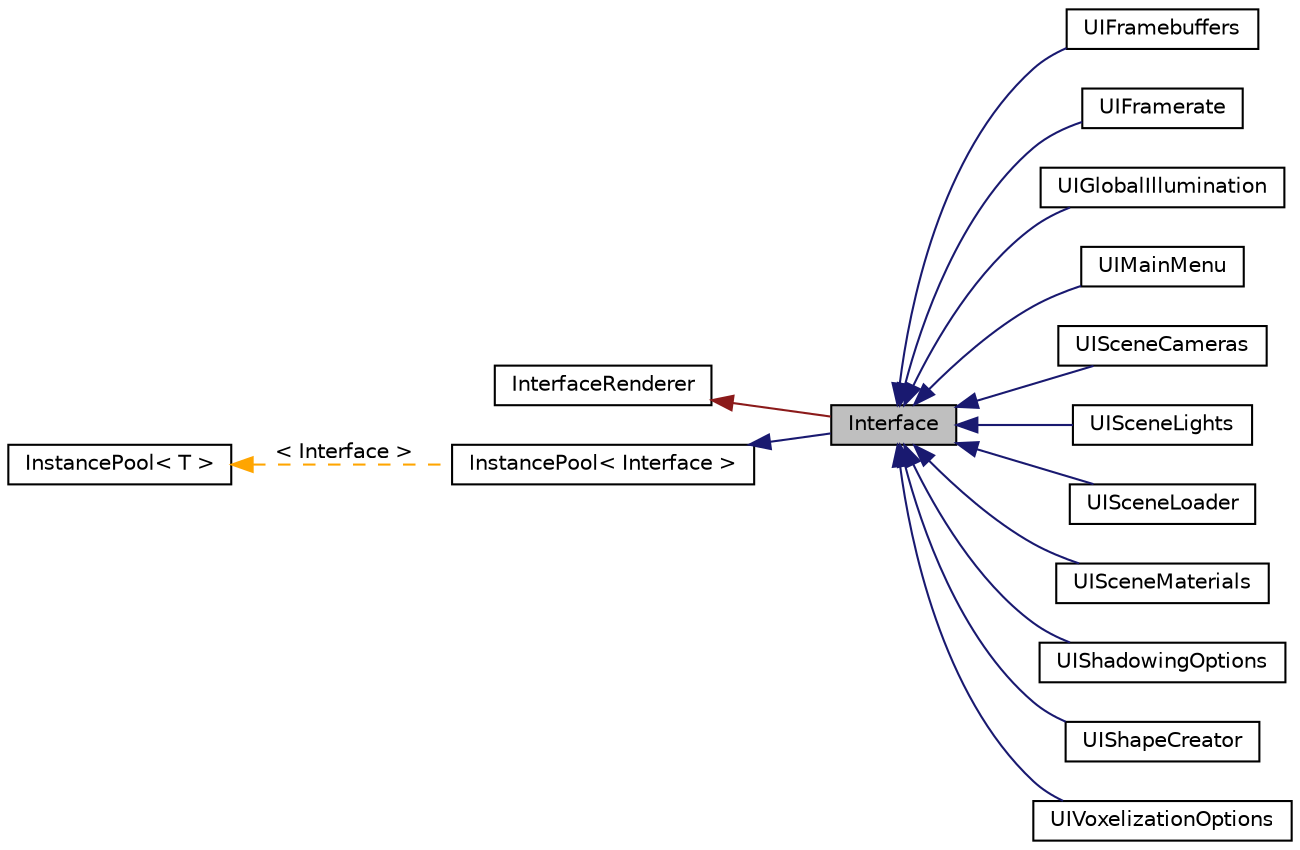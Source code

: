 digraph "Interface"
{
 // INTERACTIVE_SVG=YES
 // LATEX_PDF_SIZE
  edge [fontname="Helvetica",fontsize="10",labelfontname="Helvetica",labelfontsize="10"];
  node [fontname="Helvetica",fontsize="10",shape=record];
  rankdir="LR";
  Node1 [label="Interface",height=0.2,width=0.4,color="black", fillcolor="grey75", style="filled", fontcolor="black",tooltip="Interface code in the Draw method is meant to be implemented by all inheriting classes...."];
  Node2 -> Node1 [dir="back",color="firebrick4",fontsize="10",style="solid",fontname="Helvetica"];
  Node2 [label="InterfaceRenderer",height=0.2,width=0.4,color="black", fillcolor="white", style="filled",URL="$class_interface_renderer.html",tooltip="Main class to implement custom interfaces setups IMGUI to render in the current context"];
  Node3 -> Node1 [dir="back",color="midnightblue",fontsize="10",style="solid",fontname="Helvetica"];
  Node3 [label="InstancePool\< Interface \>",height=0.2,width=0.4,color="black", fillcolor="white", style="filled",URL="$class_instance_pool.html",tooltip=" "];
  Node4 -> Node3 [dir="back",color="orange",fontsize="10",style="dashed",label=" \< Interface \>" ,fontname="Helvetica"];
  Node4 [label="InstancePool\< T \>",height=0.2,width=0.4,color="black", fillcolor="white", style="filled",URL="$class_instance_pool.html",tooltip="Stores all instaces of the inheriting class"];
  Node1 -> Node5 [dir="back",color="midnightblue",fontsize="10",style="solid",fontname="Helvetica"];
  Node5 [label="UIFramebuffers",height=0.2,width=0.4,color="black", fillcolor="white", style="filled",URL="$class_u_i_framebuffers.html",tooltip=" "];
  Node1 -> Node6 [dir="back",color="midnightblue",fontsize="10",style="solid",fontname="Helvetica"];
  Node6 [label="UIFramerate",height=0.2,width=0.4,color="black", fillcolor="white", style="filled",URL="$class_u_i_framerate.html",tooltip=" "];
  Node1 -> Node7 [dir="back",color="midnightblue",fontsize="10",style="solid",fontname="Helvetica"];
  Node7 [label="UIGlobalIllumination",height=0.2,width=0.4,color="black", fillcolor="white", style="filled",URL="$class_u_i_global_illumination.html",tooltip=" "];
  Node1 -> Node8 [dir="back",color="midnightblue",fontsize="10",style="solid",fontname="Helvetica"];
  Node8 [label="UIMainMenu",height=0.2,width=0.4,color="black", fillcolor="white", style="filled",URL="$class_u_i_main_menu.html",tooltip=" "];
  Node1 -> Node9 [dir="back",color="midnightblue",fontsize="10",style="solid",fontname="Helvetica"];
  Node9 [label="UISceneCameras",height=0.2,width=0.4,color="black", fillcolor="white", style="filled",URL="$class_u_i_scene_cameras.html",tooltip=" "];
  Node1 -> Node10 [dir="back",color="midnightblue",fontsize="10",style="solid",fontname="Helvetica"];
  Node10 [label="UISceneLights",height=0.2,width=0.4,color="black", fillcolor="white", style="filled",URL="$class_u_i_scene_lights.html",tooltip=" "];
  Node1 -> Node11 [dir="back",color="midnightblue",fontsize="10",style="solid",fontname="Helvetica"];
  Node11 [label="UISceneLoader",height=0.2,width=0.4,color="black", fillcolor="white", style="filled",URL="$class_u_i_scene_loader.html",tooltip=" "];
  Node1 -> Node12 [dir="back",color="midnightblue",fontsize="10",style="solid",fontname="Helvetica"];
  Node12 [label="UISceneMaterials",height=0.2,width=0.4,color="black", fillcolor="white", style="filled",URL="$class_u_i_scene_materials.html",tooltip=" "];
  Node1 -> Node13 [dir="back",color="midnightblue",fontsize="10",style="solid",fontname="Helvetica"];
  Node13 [label="UIShadowingOptions",height=0.2,width=0.4,color="black", fillcolor="white", style="filled",URL="$class_u_i_shadowing_options.html",tooltip=" "];
  Node1 -> Node14 [dir="back",color="midnightblue",fontsize="10",style="solid",fontname="Helvetica"];
  Node14 [label="UIShapeCreator",height=0.2,width=0.4,color="black", fillcolor="white", style="filled",URL="$class_u_i_shape_creator.html",tooltip=" "];
  Node1 -> Node15 [dir="back",color="midnightblue",fontsize="10",style="solid",fontname="Helvetica"];
  Node15 [label="UIVoxelizationOptions",height=0.2,width=0.4,color="black", fillcolor="white", style="filled",URL="$class_u_i_voxelization_options.html",tooltip=" "];
}
